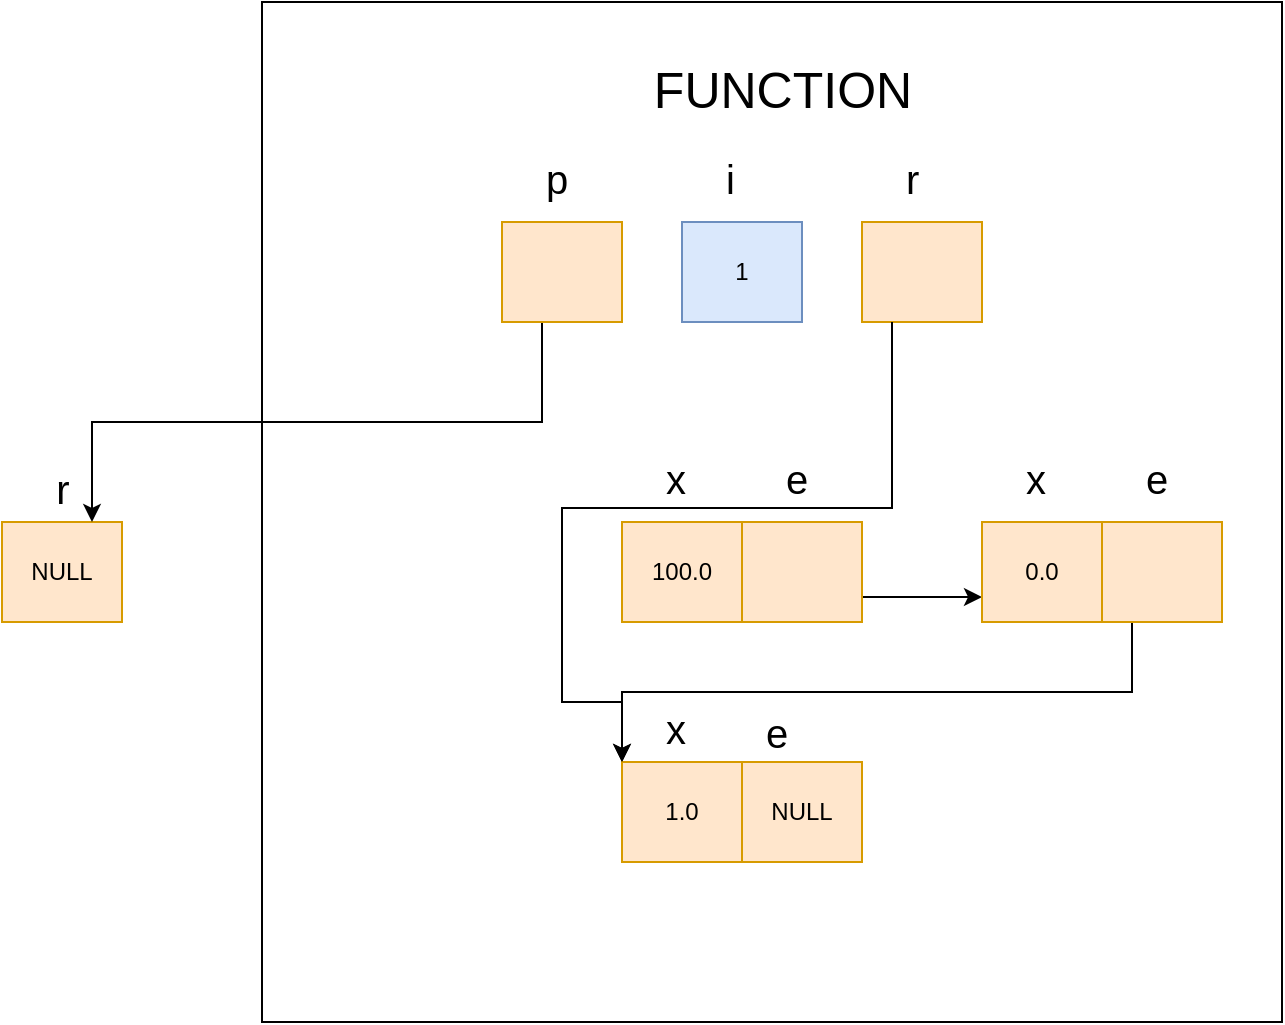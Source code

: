 <mxfile version="24.7.7">
  <diagram name="Page-1" id="CFJalD6Sc1KOBpGPHGqG">
    <mxGraphModel dx="1491" dy="987" grid="1" gridSize="10" guides="1" tooltips="1" connect="1" arrows="1" fold="1" page="0" pageScale="1" pageWidth="827" pageHeight="1169" math="0" shadow="0">
      <root>
        <mxCell id="0" />
        <mxCell id="1" parent="0" />
        <mxCell id="zPYIqPcsNfMom5w3tqyP-4" value="100.0" style="rounded=0;whiteSpace=wrap;html=1;fillColor=#ffe6cc;strokeColor=#d79b00;" vertex="1" parent="1">
          <mxGeometry x="360" y="150" width="60" height="50" as="geometry" />
        </mxCell>
        <mxCell id="zPYIqPcsNfMom5w3tqyP-30" style="edgeStyle=orthogonalEdgeStyle;rounded=0;orthogonalLoop=1;jettySize=auto;html=1;exitX=1;exitY=0.75;exitDx=0;exitDy=0;entryX=0;entryY=0.75;entryDx=0;entryDy=0;" edge="1" parent="1" source="zPYIqPcsNfMom5w3tqyP-5" target="zPYIqPcsNfMom5w3tqyP-24">
          <mxGeometry relative="1" as="geometry" />
        </mxCell>
        <mxCell id="zPYIqPcsNfMom5w3tqyP-5" value="" style="rounded=0;whiteSpace=wrap;html=1;fillColor=#ffe6cc;strokeColor=#d79b00;" vertex="1" parent="1">
          <mxGeometry x="420" y="150" width="60" height="50" as="geometry" />
        </mxCell>
        <mxCell id="zPYIqPcsNfMom5w3tqyP-6" value="NULL" style="rounded=0;whiteSpace=wrap;html=1;fillColor=#ffe6cc;strokeColor=#d79b00;" vertex="1" parent="1">
          <mxGeometry x="50" y="150" width="60" height="50" as="geometry" />
        </mxCell>
        <mxCell id="zPYIqPcsNfMom5w3tqyP-7" value="&lt;font style=&quot;font-size: 20px;&quot;&gt;r&lt;/font&gt;" style="text;html=1;align=center;verticalAlign=middle;resizable=0;points=[];autosize=1;strokeColor=none;fillColor=none;" vertex="1" parent="1">
          <mxGeometry x="65" y="113" width="30" height="40" as="geometry" />
        </mxCell>
        <mxCell id="zPYIqPcsNfMom5w3tqyP-13" style="edgeStyle=orthogonalEdgeStyle;rounded=0;orthogonalLoop=1;jettySize=auto;html=1;exitX=0;exitY=1;exitDx=0;exitDy=0;entryX=0.75;entryY=0;entryDx=0;entryDy=0;" edge="1" parent="1" source="zPYIqPcsNfMom5w3tqyP-12" target="zPYIqPcsNfMom5w3tqyP-6">
          <mxGeometry relative="1" as="geometry">
            <Array as="points">
              <mxPoint x="320" y="50" />
              <mxPoint x="320" y="100" />
              <mxPoint x="95" y="100" />
            </Array>
          </mxGeometry>
        </mxCell>
        <mxCell id="zPYIqPcsNfMom5w3tqyP-12" value="" style="rounded=0;whiteSpace=wrap;html=1;fillColor=#ffe6cc;strokeColor=#d79b00;" vertex="1" parent="1">
          <mxGeometry x="300" width="60" height="50" as="geometry" />
        </mxCell>
        <mxCell id="zPYIqPcsNfMom5w3tqyP-14" value="&lt;span style=&quot;color: rgb(0, 0, 0); font-family: Helvetica; font-size: 20px; font-style: normal; font-variant-ligatures: normal; font-variant-caps: normal; font-weight: 400; letter-spacing: normal; orphans: 2; text-align: center; text-indent: 0px; text-transform: none; widows: 2; word-spacing: 0px; -webkit-text-stroke-width: 0px; white-space: nowrap; background-color: rgb(255, 255, 255); text-decoration-thickness: initial; text-decoration-style: initial; text-decoration-color: initial; display: inline !important; float: none;&quot;&gt;p&lt;/span&gt;" style="text;whiteSpace=wrap;html=1;" vertex="1" parent="1">
          <mxGeometry x="320" y="-40" width="50" height="50" as="geometry" />
        </mxCell>
        <mxCell id="zPYIqPcsNfMom5w3tqyP-15" value="1" style="rounded=0;whiteSpace=wrap;html=1;fillColor=#dae8fc;strokeColor=#6c8ebf;" vertex="1" parent="1">
          <mxGeometry x="390" width="60" height="50" as="geometry" />
        </mxCell>
        <mxCell id="zPYIqPcsNfMom5w3tqyP-16" value="" style="rounded=0;whiteSpace=wrap;html=1;fillColor=#ffe6cc;strokeColor=#d79b00;" vertex="1" parent="1">
          <mxGeometry x="480" width="60" height="50" as="geometry" />
        </mxCell>
        <mxCell id="zPYIqPcsNfMom5w3tqyP-17" value="&lt;span style=&quot;color: rgb(0, 0, 0); font-family: Helvetica; font-size: 20px; font-style: normal; font-variant-ligatures: normal; font-variant-caps: normal; font-weight: 400; letter-spacing: normal; orphans: 2; text-align: center; text-indent: 0px; text-transform: none; widows: 2; word-spacing: 0px; -webkit-text-stroke-width: 0px; white-space: nowrap; background-color: rgb(255, 255, 255); text-decoration-thickness: initial; text-decoration-style: initial; text-decoration-color: initial; display: inline !important; float: none;&quot;&gt;i&lt;/span&gt;" style="text;whiteSpace=wrap;html=1;" vertex="1" parent="1">
          <mxGeometry x="410" y="-40" width="50" height="50" as="geometry" />
        </mxCell>
        <mxCell id="zPYIqPcsNfMom5w3tqyP-18" value="&lt;span style=&quot;color: rgb(0, 0, 0); font-family: Helvetica; font-size: 20px; font-style: normal; font-variant-ligatures: normal; font-variant-caps: normal; font-weight: 400; letter-spacing: normal; orphans: 2; text-align: center; text-indent: 0px; text-transform: none; widows: 2; word-spacing: 0px; -webkit-text-stroke-width: 0px; white-space: nowrap; background-color: rgb(255, 255, 255); text-decoration-thickness: initial; text-decoration-style: initial; text-decoration-color: initial; display: inline !important; float: none;&quot;&gt;r&lt;/span&gt;" style="text;whiteSpace=wrap;html=1;" vertex="1" parent="1">
          <mxGeometry x="500" y="-40" width="50" height="50" as="geometry" />
        </mxCell>
        <mxCell id="zPYIqPcsNfMom5w3tqyP-20" value="&lt;span style=&quot;color: rgb(0, 0, 0); font-family: Helvetica; font-size: 20px; font-style: normal; font-variant-ligatures: normal; font-variant-caps: normal; font-weight: 400; letter-spacing: normal; orphans: 2; text-align: center; text-indent: 0px; text-transform: none; widows: 2; word-spacing: 0px; -webkit-text-stroke-width: 0px; white-space: nowrap; background-color: rgb(255, 255, 255); text-decoration-thickness: initial; text-decoration-style: initial; text-decoration-color: initial; display: inline !important; float: none;&quot;&gt;x&lt;/span&gt;" style="text;whiteSpace=wrap;html=1;" vertex="1" parent="1">
          <mxGeometry x="380" y="110" width="50" height="50" as="geometry" />
        </mxCell>
        <mxCell id="zPYIqPcsNfMom5w3tqyP-21" value="&lt;span style=&quot;color: rgb(0, 0, 0); font-family: Helvetica; font-size: 20px; font-style: normal; font-variant-ligatures: normal; font-variant-caps: normal; font-weight: 400; letter-spacing: normal; orphans: 2; text-align: center; text-indent: 0px; text-transform: none; widows: 2; word-spacing: 0px; -webkit-text-stroke-width: 0px; white-space: nowrap; background-color: rgb(255, 255, 255); text-decoration-thickness: initial; text-decoration-style: initial; text-decoration-color: initial; display: inline !important; float: none;&quot;&gt;e&lt;/span&gt;" style="text;whiteSpace=wrap;html=1;" vertex="1" parent="1">
          <mxGeometry x="440" y="110" width="50" height="50" as="geometry" />
        </mxCell>
        <mxCell id="zPYIqPcsNfMom5w3tqyP-24" value="0.0" style="rounded=0;whiteSpace=wrap;html=1;fillColor=#ffe6cc;strokeColor=#d79b00;" vertex="1" parent="1">
          <mxGeometry x="540" y="150" width="60" height="50" as="geometry" />
        </mxCell>
        <mxCell id="zPYIqPcsNfMom5w3tqyP-43" style="edgeStyle=orthogonalEdgeStyle;rounded=0;orthogonalLoop=1;jettySize=auto;html=1;exitX=0.25;exitY=1;exitDx=0;exitDy=0;entryX=0;entryY=0;entryDx=0;entryDy=0;" edge="1" parent="1" source="zPYIqPcsNfMom5w3tqyP-25" target="zPYIqPcsNfMom5w3tqyP-37">
          <mxGeometry relative="1" as="geometry" />
        </mxCell>
        <mxCell id="zPYIqPcsNfMom5w3tqyP-25" value="" style="rounded=0;whiteSpace=wrap;html=1;fillColor=#ffe6cc;strokeColor=#d79b00;" vertex="1" parent="1">
          <mxGeometry x="600" y="150" width="60" height="50" as="geometry" />
        </mxCell>
        <mxCell id="zPYIqPcsNfMom5w3tqyP-28" value="&lt;span style=&quot;color: rgb(0, 0, 0); font-family: Helvetica; font-size: 20px; font-style: normal; font-variant-ligatures: normal; font-variant-caps: normal; font-weight: 400; letter-spacing: normal; orphans: 2; text-align: center; text-indent: 0px; text-transform: none; widows: 2; word-spacing: 0px; -webkit-text-stroke-width: 0px; white-space: nowrap; background-color: rgb(255, 255, 255); text-decoration-thickness: initial; text-decoration-style: initial; text-decoration-color: initial; display: inline !important; float: none;&quot;&gt;x&lt;/span&gt;" style="text;whiteSpace=wrap;html=1;" vertex="1" parent="1">
          <mxGeometry x="560" y="110" width="50" height="50" as="geometry" />
        </mxCell>
        <mxCell id="zPYIqPcsNfMom5w3tqyP-29" value="&lt;span style=&quot;color: rgb(0, 0, 0); font-family: Helvetica; font-size: 20px; font-style: normal; font-variant-ligatures: normal; font-variant-caps: normal; font-weight: 400; letter-spacing: normal; orphans: 2; text-align: center; text-indent: 0px; text-transform: none; widows: 2; word-spacing: 0px; -webkit-text-stroke-width: 0px; white-space: nowrap; background-color: rgb(255, 255, 255); text-decoration-thickness: initial; text-decoration-style: initial; text-decoration-color: initial; display: inline !important; float: none;&quot;&gt;e&lt;/span&gt;" style="text;whiteSpace=wrap;html=1;" vertex="1" parent="1">
          <mxGeometry x="620" y="110" width="50" height="50" as="geometry" />
        </mxCell>
        <mxCell id="zPYIqPcsNfMom5w3tqyP-37" value="1.0" style="rounded=0;whiteSpace=wrap;html=1;fillColor=#ffe6cc;strokeColor=#d79b00;" vertex="1" parent="1">
          <mxGeometry x="360" y="270" width="60" height="50" as="geometry" />
        </mxCell>
        <mxCell id="zPYIqPcsNfMom5w3tqyP-38" value="NULL" style="rounded=0;whiteSpace=wrap;html=1;fillColor=#ffe6cc;strokeColor=#d79b00;" vertex="1" parent="1">
          <mxGeometry x="420" y="270" width="60" height="50" as="geometry" />
        </mxCell>
        <mxCell id="zPYIqPcsNfMom5w3tqyP-39" value="&lt;span style=&quot;color: rgb(0, 0, 0); font-family: Helvetica; font-size: 20px; font-style: normal; font-variant-ligatures: normal; font-variant-caps: normal; font-weight: 400; letter-spacing: normal; orphans: 2; text-align: center; text-indent: 0px; text-transform: none; widows: 2; word-spacing: 0px; -webkit-text-stroke-width: 0px; white-space: nowrap; background-color: rgb(255, 255, 255); text-decoration-thickness: initial; text-decoration-style: initial; text-decoration-color: initial; display: inline !important; float: none;&quot;&gt;x&lt;/span&gt;" style="text;whiteSpace=wrap;html=1;" vertex="1" parent="1">
          <mxGeometry x="380" y="235" width="50" height="50" as="geometry" />
        </mxCell>
        <mxCell id="zPYIqPcsNfMom5w3tqyP-40" value="&lt;span style=&quot;color: rgb(0, 0, 0); font-family: Helvetica; font-size: 20px; font-style: normal; font-variant-ligatures: normal; font-variant-caps: normal; font-weight: 400; letter-spacing: normal; orphans: 2; text-align: center; text-indent: 0px; text-transform: none; widows: 2; word-spacing: 0px; -webkit-text-stroke-width: 0px; white-space: nowrap; background-color: rgb(255, 255, 255); text-decoration-thickness: initial; text-decoration-style: initial; text-decoration-color: initial; display: inline !important; float: none;&quot;&gt;e&lt;/span&gt;" style="text;whiteSpace=wrap;html=1;" vertex="1" parent="1">
          <mxGeometry x="430" y="237" width="50" height="50" as="geometry" />
        </mxCell>
        <mxCell id="zPYIqPcsNfMom5w3tqyP-41" style="edgeStyle=orthogonalEdgeStyle;rounded=0;orthogonalLoop=1;jettySize=auto;html=1;exitX=0.25;exitY=1;exitDx=0;exitDy=0;entryX=0;entryY=0;entryDx=0;entryDy=0;" edge="1" parent="1" source="zPYIqPcsNfMom5w3tqyP-16" target="zPYIqPcsNfMom5w3tqyP-37">
          <mxGeometry relative="1" as="geometry">
            <Array as="points">
              <mxPoint x="495" y="143" />
              <mxPoint x="330" y="143" />
              <mxPoint x="330" y="240" />
              <mxPoint x="360" y="240" />
            </Array>
          </mxGeometry>
        </mxCell>
        <mxCell id="zPYIqPcsNfMom5w3tqyP-46" value="" style="whiteSpace=wrap;html=1;aspect=fixed;gradientColor=default;fillColor=none;" vertex="1" parent="1">
          <mxGeometry x="180" y="-110" width="510" height="510" as="geometry" />
        </mxCell>
        <mxCell id="zPYIqPcsNfMom5w3tqyP-47" value="&lt;font style=&quot;font-size: 25px;&quot;&gt;FUNCTION&lt;/font&gt;" style="text;html=1;align=center;verticalAlign=middle;resizable=0;points=[];autosize=1;strokeColor=none;fillColor=none;" vertex="1" parent="1">
          <mxGeometry x="365" y="-87" width="150" height="40" as="geometry" />
        </mxCell>
      </root>
    </mxGraphModel>
  </diagram>
</mxfile>
